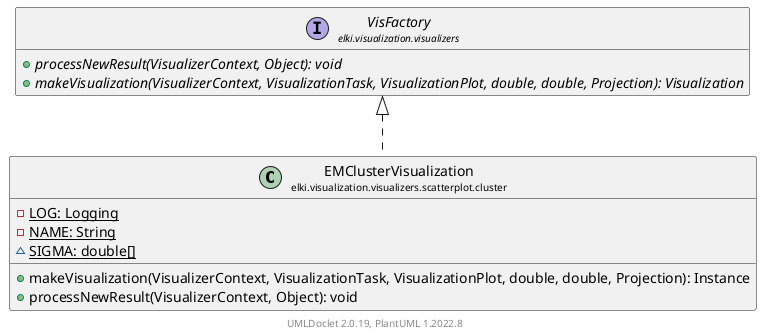 @startuml
    remove .*\.(Instance|Par|Parameterizer|Factory)$
    set namespaceSeparator none
    hide empty fields
    hide empty methods

    class "<size:14>EMClusterVisualization\n<size:10>elki.visualization.visualizers.scatterplot.cluster" as elki.visualization.visualizers.scatterplot.cluster.EMClusterVisualization [[EMClusterVisualization.html]] {
        {static} -LOG: Logging
        {static} -NAME: String
        {static} ~SIGMA: double[]
        +makeVisualization(VisualizerContext, VisualizationTask, VisualizationPlot, double, double, Projection): Instance
        +processNewResult(VisualizerContext, Object): void
    }

    interface "<size:14>VisFactory\n<size:10>elki.visualization.visualizers" as elki.visualization.visualizers.VisFactory [[../../VisFactory.html]] {
        {abstract} +processNewResult(VisualizerContext, Object): void
        {abstract} +makeVisualization(VisualizerContext, VisualizationTask, VisualizationPlot, double, double, Projection): Visualization
    }
    class "<size:14>EMClusterVisualization.Instance\n<size:10>elki.visualization.visualizers.scatterplot.cluster" as elki.visualization.visualizers.scatterplot.cluster.EMClusterVisualization.Instance [[EMClusterVisualization.Instance.html]]

    elki.visualization.visualizers.VisFactory <|.. elki.visualization.visualizers.scatterplot.cluster.EMClusterVisualization
    elki.visualization.visualizers.scatterplot.cluster.EMClusterVisualization +-- elki.visualization.visualizers.scatterplot.cluster.EMClusterVisualization.Instance

    center footer UMLDoclet 2.0.19, PlantUML 1.2022.8
@enduml
